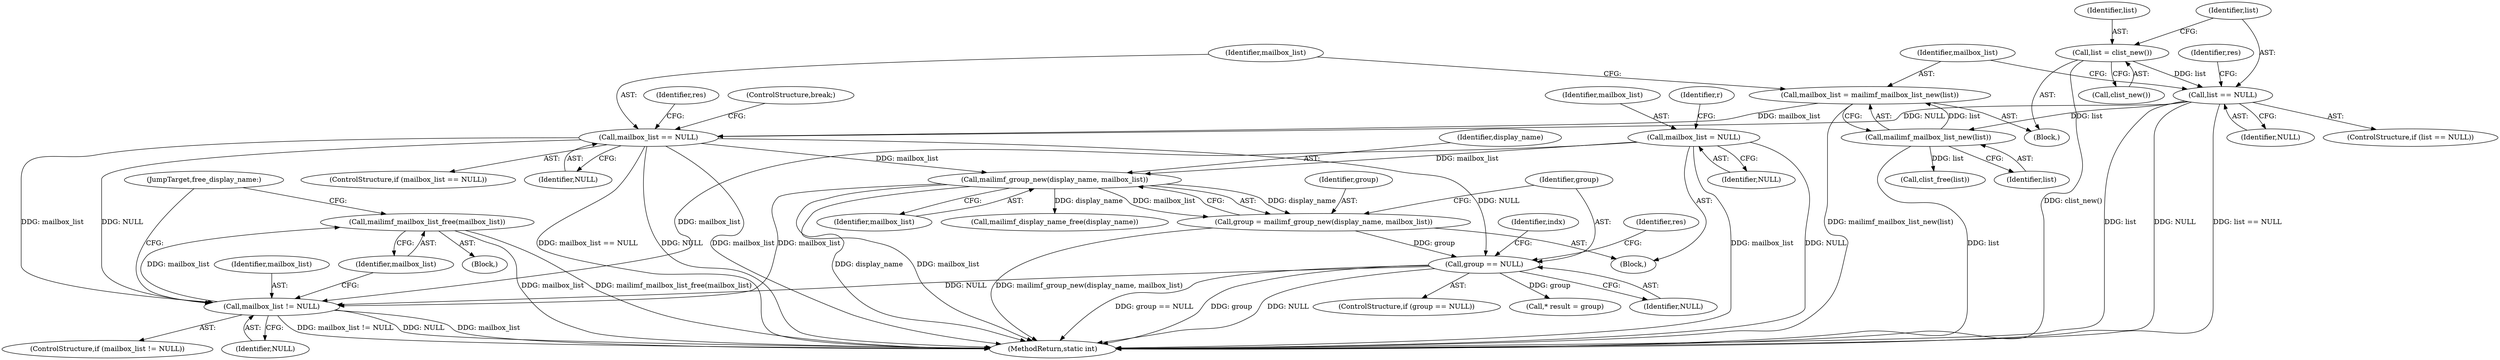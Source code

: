 digraph "0_libetpan_1fe8fbc032ccda1db9af66d93016b49c16c1f22d@API" {
"1000268" [label="(Call,mailimf_mailbox_list_free(mailbox_list))"];
"1000264" [label="(Call,mailbox_list != NULL)"];
"1000206" [label="(Call,mailbox_list == NULL)"];
"1000201" [label="(Call,mailbox_list = mailimf_mailbox_list_new(list))"];
"1000203" [label="(Call,mailimf_mailbox_list_new(list))"];
"1000193" [label="(Call,list == NULL)"];
"1000189" [label="(Call,list = clist_new())"];
"1000117" [label="(Call,mailbox_list = NULL)"];
"1000240" [label="(Call,mailimf_group_new(display_name, mailbox_list))"];
"1000244" [label="(Call,group == NULL)"];
"1000238" [label="(Call,group = mailimf_group_new(display_name, mailbox_list))"];
"1000249" [label="(Identifier,res)"];
"1000268" [label="(Call,mailimf_mailbox_list_free(mailbox_list))"];
"1000206" [label="(Call,mailbox_list == NULL)"];
"1000265" [label="(Identifier,mailbox_list)"];
"1000189" [label="(Call,list = clist_new())"];
"1000117" [label="(Call,mailbox_list = NULL)"];
"1000244" [label="(Call,group == NULL)"];
"1000204" [label="(Identifier,list)"];
"1000267" [label="(Block,)"];
"1000243" [label="(ControlStructure,if (group == NULL))"];
"1000242" [label="(Identifier,mailbox_list)"];
"1000264" [label="(Call,mailbox_list != NULL)"];
"1000266" [label="(Identifier,NULL)"];
"1000194" [label="(Identifier,list)"];
"1000270" [label="(JumpTarget,free_display_name:)"];
"1000205" [label="(ControlStructure,if (mailbox_list == NULL))"];
"1000119" [label="(Identifier,NULL)"];
"1000240" [label="(Call,mailimf_group_new(display_name, mailbox_list))"];
"1000256" [label="(Call,* result = group)"];
"1000213" [label="(Call,clist_free(list))"];
"1000207" [label="(Identifier,mailbox_list)"];
"1000118" [label="(Identifier,mailbox_list)"];
"1000193" [label="(Call,list == NULL)"];
"1000276" [label="(MethodReturn,static int)"];
"1000191" [label="(Call,clist_new())"];
"1000190" [label="(Identifier,list)"];
"1000254" [label="(Identifier,indx)"];
"1000208" [label="(Identifier,NULL)"];
"1000211" [label="(Identifier,res)"];
"1000263" [label="(ControlStructure,if (mailbox_list != NULL))"];
"1000241" [label="(Identifier,display_name)"];
"1000269" [label="(Identifier,mailbox_list)"];
"1000216" [label="(ControlStructure,break;)"];
"1000165" [label="(Block,)"];
"1000246" [label="(Identifier,NULL)"];
"1000238" [label="(Call,group = mailimf_group_new(display_name, mailbox_list))"];
"1000198" [label="(Identifier,res)"];
"1000239" [label="(Identifier,group)"];
"1000192" [label="(ControlStructure,if (list == NULL))"];
"1000195" [label="(Identifier,NULL)"];
"1000201" [label="(Call,mailbox_list = mailimf_mailbox_list_new(list))"];
"1000203" [label="(Call,mailimf_mailbox_list_new(list))"];
"1000271" [label="(Call,mailimf_display_name_free(display_name))"];
"1000245" [label="(Identifier,group)"];
"1000202" [label="(Identifier,mailbox_list)"];
"1000105" [label="(Block,)"];
"1000121" [label="(Identifier,r)"];
"1000268" -> "1000267"  [label="AST: "];
"1000268" -> "1000269"  [label="CFG: "];
"1000269" -> "1000268"  [label="AST: "];
"1000270" -> "1000268"  [label="CFG: "];
"1000268" -> "1000276"  [label="DDG: mailbox_list"];
"1000268" -> "1000276"  [label="DDG: mailimf_mailbox_list_free(mailbox_list)"];
"1000264" -> "1000268"  [label="DDG: mailbox_list"];
"1000264" -> "1000263"  [label="AST: "];
"1000264" -> "1000266"  [label="CFG: "];
"1000265" -> "1000264"  [label="AST: "];
"1000266" -> "1000264"  [label="AST: "];
"1000269" -> "1000264"  [label="CFG: "];
"1000270" -> "1000264"  [label="CFG: "];
"1000264" -> "1000276"  [label="DDG: mailbox_list"];
"1000264" -> "1000276"  [label="DDG: mailbox_list != NULL"];
"1000264" -> "1000276"  [label="DDG: NULL"];
"1000206" -> "1000264"  [label="DDG: mailbox_list"];
"1000206" -> "1000264"  [label="DDG: NULL"];
"1000117" -> "1000264"  [label="DDG: mailbox_list"];
"1000240" -> "1000264"  [label="DDG: mailbox_list"];
"1000244" -> "1000264"  [label="DDG: NULL"];
"1000206" -> "1000205"  [label="AST: "];
"1000206" -> "1000208"  [label="CFG: "];
"1000207" -> "1000206"  [label="AST: "];
"1000208" -> "1000206"  [label="AST: "];
"1000211" -> "1000206"  [label="CFG: "];
"1000216" -> "1000206"  [label="CFG: "];
"1000206" -> "1000276"  [label="DDG: mailbox_list == NULL"];
"1000206" -> "1000276"  [label="DDG: NULL"];
"1000206" -> "1000276"  [label="DDG: mailbox_list"];
"1000201" -> "1000206"  [label="DDG: mailbox_list"];
"1000193" -> "1000206"  [label="DDG: NULL"];
"1000206" -> "1000240"  [label="DDG: mailbox_list"];
"1000206" -> "1000244"  [label="DDG: NULL"];
"1000201" -> "1000165"  [label="AST: "];
"1000201" -> "1000203"  [label="CFG: "];
"1000202" -> "1000201"  [label="AST: "];
"1000203" -> "1000201"  [label="AST: "];
"1000207" -> "1000201"  [label="CFG: "];
"1000201" -> "1000276"  [label="DDG: mailimf_mailbox_list_new(list)"];
"1000203" -> "1000201"  [label="DDG: list"];
"1000203" -> "1000204"  [label="CFG: "];
"1000204" -> "1000203"  [label="AST: "];
"1000203" -> "1000276"  [label="DDG: list"];
"1000193" -> "1000203"  [label="DDG: list"];
"1000203" -> "1000213"  [label="DDG: list"];
"1000193" -> "1000192"  [label="AST: "];
"1000193" -> "1000195"  [label="CFG: "];
"1000194" -> "1000193"  [label="AST: "];
"1000195" -> "1000193"  [label="AST: "];
"1000198" -> "1000193"  [label="CFG: "];
"1000202" -> "1000193"  [label="CFG: "];
"1000193" -> "1000276"  [label="DDG: list"];
"1000193" -> "1000276"  [label="DDG: NULL"];
"1000193" -> "1000276"  [label="DDG: list == NULL"];
"1000189" -> "1000193"  [label="DDG: list"];
"1000189" -> "1000165"  [label="AST: "];
"1000189" -> "1000191"  [label="CFG: "];
"1000190" -> "1000189"  [label="AST: "];
"1000191" -> "1000189"  [label="AST: "];
"1000194" -> "1000189"  [label="CFG: "];
"1000189" -> "1000276"  [label="DDG: clist_new()"];
"1000117" -> "1000105"  [label="AST: "];
"1000117" -> "1000119"  [label="CFG: "];
"1000118" -> "1000117"  [label="AST: "];
"1000119" -> "1000117"  [label="AST: "];
"1000121" -> "1000117"  [label="CFG: "];
"1000117" -> "1000276"  [label="DDG: mailbox_list"];
"1000117" -> "1000276"  [label="DDG: NULL"];
"1000117" -> "1000240"  [label="DDG: mailbox_list"];
"1000240" -> "1000238"  [label="AST: "];
"1000240" -> "1000242"  [label="CFG: "];
"1000241" -> "1000240"  [label="AST: "];
"1000242" -> "1000240"  [label="AST: "];
"1000238" -> "1000240"  [label="CFG: "];
"1000240" -> "1000276"  [label="DDG: mailbox_list"];
"1000240" -> "1000276"  [label="DDG: display_name"];
"1000240" -> "1000238"  [label="DDG: display_name"];
"1000240" -> "1000238"  [label="DDG: mailbox_list"];
"1000240" -> "1000271"  [label="DDG: display_name"];
"1000244" -> "1000243"  [label="AST: "];
"1000244" -> "1000246"  [label="CFG: "];
"1000245" -> "1000244"  [label="AST: "];
"1000246" -> "1000244"  [label="AST: "];
"1000249" -> "1000244"  [label="CFG: "];
"1000254" -> "1000244"  [label="CFG: "];
"1000244" -> "1000276"  [label="DDG: group == NULL"];
"1000244" -> "1000276"  [label="DDG: group"];
"1000244" -> "1000276"  [label="DDG: NULL"];
"1000238" -> "1000244"  [label="DDG: group"];
"1000244" -> "1000256"  [label="DDG: group"];
"1000238" -> "1000105"  [label="AST: "];
"1000239" -> "1000238"  [label="AST: "];
"1000245" -> "1000238"  [label="CFG: "];
"1000238" -> "1000276"  [label="DDG: mailimf_group_new(display_name, mailbox_list)"];
}
